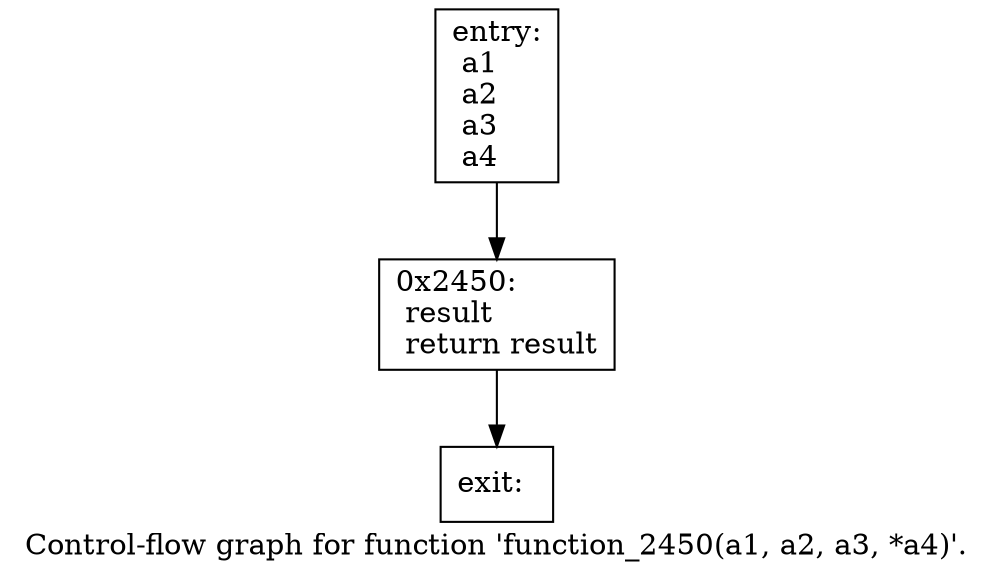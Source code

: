 digraph "Control-flow graph for function 'function_2450(a1, a2, a3, *a4)'." {
  label="Control-flow graph for function 'function_2450(a1, a2, a3, *a4)'.";
  node [shape=record];

  Node07711750 [label="{entry:\l  a1\l  a2\l  a3\l  a4\l}"];
  Node07711750 -> Node077112D0;
  Node077112D0 [label="{0x2450:\l  result\l  return result\l}"];
  Node077112D0 -> Node07711120;
  Node07711120 [label="{exit:\l}"];

}
